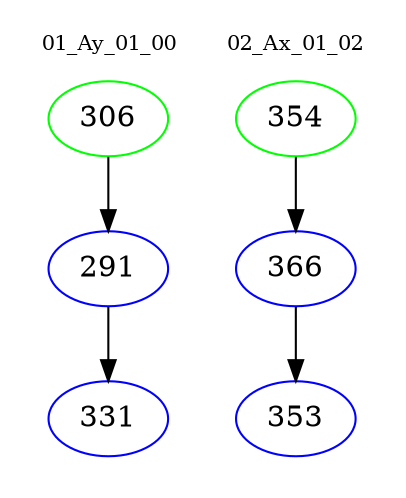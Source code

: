 digraph{
subgraph cluster_0 {
color = white
label = "01_Ay_01_00";
fontsize=10;
T0_306 [label="306", color="green"]
T0_306 -> T0_291 [color="black"]
T0_291 [label="291", color="blue"]
T0_291 -> T0_331 [color="black"]
T0_331 [label="331", color="blue"]
}
subgraph cluster_1 {
color = white
label = "02_Ax_01_02";
fontsize=10;
T1_354 [label="354", color="green"]
T1_354 -> T1_366 [color="black"]
T1_366 [label="366", color="blue"]
T1_366 -> T1_353 [color="black"]
T1_353 [label="353", color="blue"]
}
}
